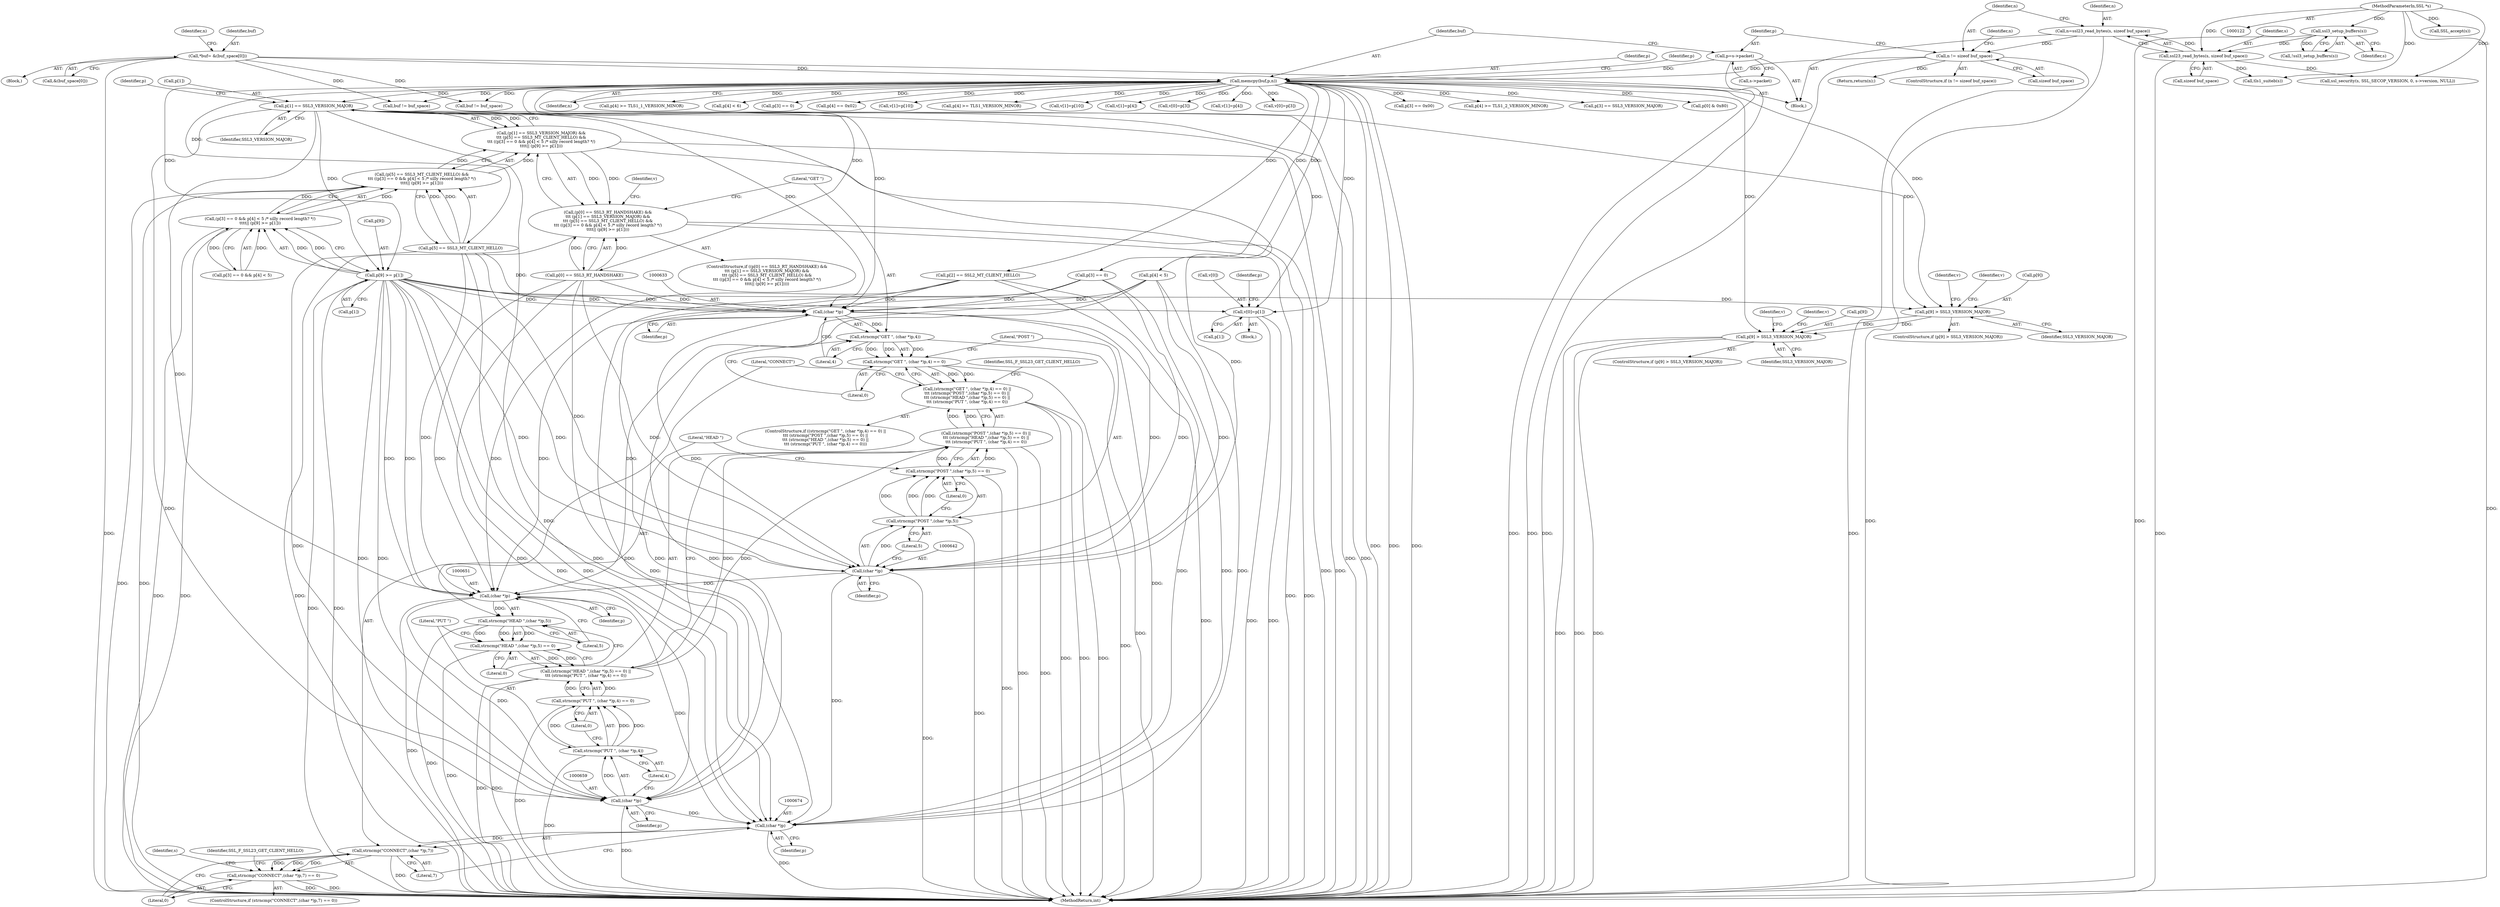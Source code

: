 digraph "0_openssl_280b1f1ad12131defcd986676a8fc9717aaa601b@array" {
"1000411" [label="(Call,p[1] == SSL3_VERSION_MAJOR)"];
"1000190" [label="(Call,memcpy(buf,p,n))"];
"1000127" [label="(Call,*buf= &(buf_space[0]))"];
"1000185" [label="(Call,p=s->packet)"];
"1000179" [label="(Call,n != sizeof buf_space)"];
"1000172" [label="(Call,n=ssl23_read_bytes(s, sizeof buf_space))"];
"1000174" [label="(Call,ssl23_read_bytes(s, sizeof buf_space))"];
"1000169" [label="(Call,ssl3_setup_buffers(s))"];
"1000123" [label="(MethodParameterIn,SSL *s)"];
"1000410" [label="(Call,(p[1] == SSL3_VERSION_MAJOR) &&\n\t\t\t (p[5] == SSL3_MT_CLIENT_HELLO) &&\n\t\t\t ((p[3] == 0 && p[4] < 5 /* silly record length? */)\n\t\t\t\t|| (p[9] >= p[1])))"];
"1000404" [label="(Call,(p[0] == SSL3_RT_HANDSHAKE) &&\n\t\t\t (p[1] == SSL3_VERSION_MAJOR) &&\n\t\t\t (p[5] == SSL3_MT_CLIENT_HELLO) &&\n\t\t\t ((p[3] == 0 && p[4] < 5 /* silly record length? */)\n\t\t\t\t|| (p[9] >= p[1])))"];
"1000434" [label="(Call,p[9] >= p[1])"];
"1000422" [label="(Call,(p[3] == 0 && p[4] < 5 /* silly record length? */)\n\t\t\t\t|| (p[9] >= p[1]))"];
"1000416" [label="(Call,(p[5] == SSL3_MT_CLIENT_HELLO) &&\n\t\t\t ((p[3] == 0 && p[4] < 5 /* silly record length? */)\n\t\t\t\t|| (p[9] >= p[1])))"];
"1000442" [label="(Call,v[0]=p[1])"];
"1000468" [label="(Call,p[9] > SSL3_VERSION_MAJOR)"];
"1000487" [label="(Call,p[9] > SSL3_VERSION_MAJOR)"];
"1000632" [label="(Call,(char *)p)"];
"1000630" [label="(Call,strncmp(\"GET \", (char *)p,4))"];
"1000629" [label="(Call,strncmp(\"GET \", (char *)p,4) == 0)"];
"1000628" [label="(Call,(strncmp(\"GET \", (char *)p,4) == 0) ||\n\t\t\t (strncmp(\"POST \",(char *)p,5) == 0) ||\n\t\t\t (strncmp(\"HEAD \",(char *)p,5) == 0) ||\n\t\t\t (strncmp(\"PUT \", (char *)p,4) == 0))"];
"1000641" [label="(Call,(char *)p)"];
"1000639" [label="(Call,strncmp(\"POST \",(char *)p,5))"];
"1000638" [label="(Call,strncmp(\"POST \",(char *)p,5) == 0)"];
"1000637" [label="(Call,(strncmp(\"POST \",(char *)p,5) == 0) ||\n\t\t\t (strncmp(\"HEAD \",(char *)p,5) == 0) ||\n\t\t\t (strncmp(\"PUT \", (char *)p,4) == 0))"];
"1000650" [label="(Call,(char *)p)"];
"1000648" [label="(Call,strncmp(\"HEAD \",(char *)p,5))"];
"1000647" [label="(Call,strncmp(\"HEAD \",(char *)p,5) == 0)"];
"1000646" [label="(Call,(strncmp(\"HEAD \",(char *)p,5) == 0) ||\n\t\t\t (strncmp(\"PUT \", (char *)p,4) == 0))"];
"1000658" [label="(Call,(char *)p)"];
"1000656" [label="(Call,strncmp(\"PUT \", (char *)p,4))"];
"1000655" [label="(Call,strncmp(\"PUT \", (char *)p,4) == 0)"];
"1000673" [label="(Call,(char *)p)"];
"1000671" [label="(Call,strncmp(\"CONNECT\",(char *)p,7))"];
"1000670" [label="(Call,strncmp(\"CONNECT\",(char *)p,7) == 0)"];
"1000680" [label="(Identifier,SSL_F_SSL23_GET_CLIENT_HELLO)"];
"1000632" [label="(Call,(char *)p)"];
"1000443" [label="(Call,v[0])"];
"1000209" [label="(Call,p[3] == 0x00)"];
"1000658" [label="(Call,(char *)p)"];
"1000486" [label="(ControlStructure,if (p[9] > SSL3_VERSION_MAJOR))"];
"1000631" [label="(Literal,\"GET \")"];
"1000123" [label="(MethodParameterIn,SSL *s)"];
"1000453" [label="(Identifier,p)"];
"1000636" [label="(Literal,0)"];
"1000487" [label="(Call,p[9] > SSL3_VERSION_MAJOR)"];
"1000665" [label="(Identifier,SSL_F_SSL23_GET_CLIENT_HELLO)"];
"1000655" [label="(Call,strncmp(\"PUT \", (char *)p,4) == 0)"];
"1000657" [label="(Literal,\"PUT \")"];
"1000742" [label="(Call,buf != buf_space)"];
"1000494" [label="(Identifier,v)"];
"1000191" [label="(Identifier,buf)"];
"1000640" [label="(Literal,\"POST \")"];
"1000656" [label="(Call,strncmp(\"PUT \", (char *)p,4))"];
"1000475" [label="(Identifier,v)"];
"1000646" [label="(Call,(strncmp(\"HEAD \",(char *)p,5) == 0) ||\n\t\t\t (strncmp(\"PUT \", (char *)p,4) == 0))"];
"1000647" [label="(Call,strncmp(\"HEAD \",(char *)p,5) == 0)"];
"1000434" [label="(Call,p[9] >= p[1])"];
"1000687" [label="(Identifier,s)"];
"1000190" [label="(Call,memcpy(buf,p,n))"];
"1000180" [label="(Identifier,n)"];
"1000275" [label="(Call,p[4] >= TLS1_2_VERSION_MINOR)"];
"1000654" [label="(Literal,0)"];
"1000435" [label="(Call,p[9])"];
"1000481" [label="(Identifier,v)"];
"1000438" [label="(Call,p[1])"];
"1000644" [label="(Literal,5)"];
"1000172" [label="(Call,n=ssl23_read_bytes(s, sizeof buf_space))"];
"1000639" [label="(Call,strncmp(\"POST \",(char *)p,5))"];
"1000673" [label="(Call,(char *)p)"];
"1000415" [label="(Identifier,SSL3_VERSION_MAJOR)"];
"1000201" [label="(Call,p[2] == SSL2_MT_CLIENT_HELLO)"];
"1000637" [label="(Call,(strncmp(\"POST \",(char *)p,5) == 0) ||\n\t\t\t (strncmp(\"HEAD \",(char *)p,5) == 0) ||\n\t\t\t (strncmp(\"PUT \", (char *)p,4) == 0))"];
"1000246" [label="(Call,p[3] == SSL3_VERSION_MAJOR)"];
"1000178" [label="(ControlStructure,if (n != sizeof buf_space))"];
"1000186" [label="(Identifier,p)"];
"1000690" [label="(Call,tls1_suiteb(s))"];
"1000196" [label="(Call,p[0] & 0x80)"];
"1000193" [label="(Identifier,n)"];
"1000300" [label="(Call,p[4] >= TLS1_1_VERSION_MINOR)"];
"1000187" [label="(Call,s->packet)"];
"1000669" [label="(ControlStructure,if (strncmp(\"CONNECT\",(char *)p,7) == 0))"];
"1000456" [label="(Call,p[4] < 6)"];
"1000645" [label="(Literal,0)"];
"1000468" [label="(Call,p[9] > SSL3_VERSION_MAJOR)"];
"1000451" [label="(Call,p[3] == 0)"];
"1000181" [label="(Call,sizeof buf_space)"];
"1000748" [label="(Call,SSL_accept(s))"];
"1000214" [label="(Call,p[4] == 0x02)"];
"1000467" [label="(ControlStructure,if (p[9] > SSL3_VERSION_MAJOR))"];
"1000170" [label="(Identifier,s)"];
"1000410" [label="(Call,(p[1] == SSL3_VERSION_MAJOR) &&\n\t\t\t (p[5] == SSL3_MT_CLIENT_HELLO) &&\n\t\t\t ((p[3] == 0 && p[4] < 5 /* silly record length? */)\n\t\t\t\t|| (p[9] >= p[1])))"];
"1000143" [label="(Identifier,n)"];
"1000424" [label="(Call,p[3] == 0)"];
"1000752" [label="(Call,buf != buf_space)"];
"1000429" [label="(Call,p[4] < 5)"];
"1000627" [label="(ControlStructure,if ((strncmp(\"GET \", (char *)p,4) == 0) ||\n\t\t\t (strncmp(\"POST \",(char *)p,5) == 0) ||\n\t\t\t (strncmp(\"HEAD \",(char *)p,5) == 0) ||\n\t\t\t (strncmp(\"PUT \", (char *)p,4) == 0)))"];
"1000675" [label="(Identifier,p)"];
"1000176" [label="(Call,sizeof buf_space)"];
"1000661" [label="(Literal,4)"];
"1000638" [label="(Call,strncmp(\"POST \",(char *)p,5) == 0)"];
"1000417" [label="(Call,p[5] == SSL3_MT_CLIENT_HELLO)"];
"1000129" [label="(Call,&(buf_space[0]))"];
"1000662" [label="(Literal,0)"];
"1000442" [label="(Call,v[0]=p[1])"];
"1000416" [label="(Call,(p[5] == SSL3_MT_CLIENT_HELLO) &&\n\t\t\t ((p[3] == 0 && p[4] < 5 /* silly record length? */)\n\t\t\t\t|| (p[9] >= p[1])))"];
"1000412" [label="(Call,p[1])"];
"1000479" [label="(Call,v[1]=p[10])"];
"1000672" [label="(Literal,\"CONNECT\")"];
"1000267" [label="(Call,p[4] >= TLS1_VERSION_MINOR)"];
"1000677" [label="(Literal,0)"];
"1000653" [label="(Literal,5)"];
"1000403" [label="(ControlStructure,if ((p[0] == SSL3_RT_HANDSHAKE) &&\n\t\t\t (p[1] == SSL3_VERSION_MAJOR) &&\n\t\t\t (p[5] == SSL3_MT_CLIENT_HELLO) &&\n\t\t\t ((p[3] == 0 && p[4] < 5 /* silly record length? */)\n\t\t\t\t|| (p[9] >= p[1]))))"];
"1000405" [label="(Call,p[0] == SSL3_RT_HANDSHAKE)"];
"1000185" [label="(Call,p=s->packet)"];
"1000422" [label="(Call,(p[3] == 0 && p[4] < 5 /* silly record length? */)\n\t\t\t\t|| (p[9] >= p[1]))"];
"1000168" [label="(Call,!ssl3_setup_buffers(s))"];
"1000652" [label="(Identifier,p)"];
"1000498" [label="(Call,v[1]=p[10])"];
"1000444" [label="(Identifier,v)"];
"1000192" [label="(Identifier,p)"];
"1000124" [label="(Block,)"];
"1000419" [label="(Identifier,p)"];
"1000628" [label="(Call,(strncmp(\"GET \", (char *)p,4) == 0) ||\n\t\t\t (strncmp(\"POST \",(char *)p,5) == 0) ||\n\t\t\t (strncmp(\"HEAD \",(char *)p,5) == 0) ||\n\t\t\t (strncmp(\"PUT \", (char *)p,4) == 0))"];
"1000500" [label="(Identifier,v)"];
"1000169" [label="(Call,ssl3_setup_buffers(s))"];
"1000648" [label="(Call,strncmp(\"HEAD \",(char *)p,5))"];
"1000649" [label="(Literal,\"HEAD \")"];
"1000198" [label="(Identifier,p)"];
"1000259" [label="(Call,v[1]=p[4])"];
"1000630" [label="(Call,strncmp(\"GET \", (char *)p,4))"];
"1000671" [label="(Call,strncmp(\"CONNECT\",(char *)p,7))"];
"1000173" [label="(Identifier,n)"];
"1000712" [label="(Call,ssl_security(s, SSL_SECOP_VERSION, 0, s->version, NULL))"];
"1000446" [label="(Call,p[1])"];
"1000472" [label="(Identifier,SSL3_VERSION_MAJOR)"];
"1000175" [label="(Identifier,s)"];
"1000635" [label="(Literal,4)"];
"1000183" [label="(Return,return(n);)"];
"1000157" [label="(Block,)"];
"1000127" [label="(Call,*buf= &(buf_space[0]))"];
"1000220" [label="(Call,v[0]=p[3])"];
"1000469" [label="(Call,p[9])"];
"1000670" [label="(Call,strncmp(\"CONNECT\",(char *)p,7) == 0)"];
"1000676" [label="(Literal,7)"];
"1000411" [label="(Call,p[1] == SSL3_VERSION_MAJOR)"];
"1000441" [label="(Block,)"];
"1000629" [label="(Call,strncmp(\"GET \", (char *)p,4) == 0)"];
"1000760" [label="(MethodReturn,int)"];
"1000404" [label="(Call,(p[0] == SSL3_RT_HANDSHAKE) &&\n\t\t\t (p[1] == SSL3_VERSION_MAJOR) &&\n\t\t\t (p[5] == SSL3_MT_CLIENT_HELLO) &&\n\t\t\t ((p[3] == 0 && p[4] < 5 /* silly record length? */)\n\t\t\t\t|| (p[9] >= p[1])))"];
"1000641" [label="(Call,(char *)p)"];
"1000423" [label="(Call,p[3] == 0 && p[4] < 5)"];
"1000491" [label="(Identifier,SSL3_VERSION_MAJOR)"];
"1000650" [label="(Call,(char *)p)"];
"1000179" [label="(Call,n != sizeof buf_space)"];
"1000174" [label="(Call,ssl23_read_bytes(s, sizeof buf_space))"];
"1000488" [label="(Call,p[9])"];
"1000643" [label="(Identifier,p)"];
"1000184" [label="(Identifier,n)"];
"1000227" [label="(Call,v[1]=p[4])"];
"1000634" [label="(Identifier,p)"];
"1000660" [label="(Identifier,p)"];
"1000128" [label="(Identifier,buf)"];
"1000252" [label="(Call,v[0]=p[3])"];
"1000411" -> "1000410"  [label="AST: "];
"1000411" -> "1000415"  [label="CFG: "];
"1000412" -> "1000411"  [label="AST: "];
"1000415" -> "1000411"  [label="AST: "];
"1000419" -> "1000411"  [label="CFG: "];
"1000410" -> "1000411"  [label="CFG: "];
"1000411" -> "1000760"  [label="DDG: "];
"1000411" -> "1000760"  [label="DDG: "];
"1000411" -> "1000410"  [label="DDG: "];
"1000411" -> "1000410"  [label="DDG: "];
"1000190" -> "1000411"  [label="DDG: "];
"1000411" -> "1000434"  [label="DDG: "];
"1000411" -> "1000442"  [label="DDG: "];
"1000411" -> "1000468"  [label="DDG: "];
"1000411" -> "1000632"  [label="DDG: "];
"1000411" -> "1000641"  [label="DDG: "];
"1000411" -> "1000650"  [label="DDG: "];
"1000411" -> "1000658"  [label="DDG: "];
"1000411" -> "1000673"  [label="DDG: "];
"1000190" -> "1000157"  [label="AST: "];
"1000190" -> "1000193"  [label="CFG: "];
"1000191" -> "1000190"  [label="AST: "];
"1000192" -> "1000190"  [label="AST: "];
"1000193" -> "1000190"  [label="AST: "];
"1000198" -> "1000190"  [label="CFG: "];
"1000190" -> "1000760"  [label="DDG: "];
"1000190" -> "1000760"  [label="DDG: "];
"1000190" -> "1000760"  [label="DDG: "];
"1000127" -> "1000190"  [label="DDG: "];
"1000185" -> "1000190"  [label="DDG: "];
"1000179" -> "1000190"  [label="DDG: "];
"1000190" -> "1000196"  [label="DDG: "];
"1000190" -> "1000201"  [label="DDG: "];
"1000190" -> "1000209"  [label="DDG: "];
"1000190" -> "1000214"  [label="DDG: "];
"1000190" -> "1000220"  [label="DDG: "];
"1000190" -> "1000227"  [label="DDG: "];
"1000190" -> "1000246"  [label="DDG: "];
"1000190" -> "1000252"  [label="DDG: "];
"1000190" -> "1000259"  [label="DDG: "];
"1000190" -> "1000267"  [label="DDG: "];
"1000190" -> "1000275"  [label="DDG: "];
"1000190" -> "1000300"  [label="DDG: "];
"1000190" -> "1000405"  [label="DDG: "];
"1000190" -> "1000417"  [label="DDG: "];
"1000190" -> "1000424"  [label="DDG: "];
"1000190" -> "1000429"  [label="DDG: "];
"1000190" -> "1000434"  [label="DDG: "];
"1000190" -> "1000442"  [label="DDG: "];
"1000190" -> "1000451"  [label="DDG: "];
"1000190" -> "1000456"  [label="DDG: "];
"1000190" -> "1000468"  [label="DDG: "];
"1000190" -> "1000479"  [label="DDG: "];
"1000190" -> "1000487"  [label="DDG: "];
"1000190" -> "1000498"  [label="DDG: "];
"1000190" -> "1000632"  [label="DDG: "];
"1000190" -> "1000742"  [label="DDG: "];
"1000190" -> "1000752"  [label="DDG: "];
"1000127" -> "1000124"  [label="AST: "];
"1000127" -> "1000129"  [label="CFG: "];
"1000128" -> "1000127"  [label="AST: "];
"1000129" -> "1000127"  [label="AST: "];
"1000143" -> "1000127"  [label="CFG: "];
"1000127" -> "1000760"  [label="DDG: "];
"1000127" -> "1000760"  [label="DDG: "];
"1000127" -> "1000742"  [label="DDG: "];
"1000127" -> "1000752"  [label="DDG: "];
"1000185" -> "1000157"  [label="AST: "];
"1000185" -> "1000187"  [label="CFG: "];
"1000186" -> "1000185"  [label="AST: "];
"1000187" -> "1000185"  [label="AST: "];
"1000191" -> "1000185"  [label="CFG: "];
"1000185" -> "1000760"  [label="DDG: "];
"1000179" -> "1000178"  [label="AST: "];
"1000179" -> "1000181"  [label="CFG: "];
"1000180" -> "1000179"  [label="AST: "];
"1000181" -> "1000179"  [label="AST: "];
"1000184" -> "1000179"  [label="CFG: "];
"1000186" -> "1000179"  [label="CFG: "];
"1000179" -> "1000760"  [label="DDG: "];
"1000179" -> "1000760"  [label="DDG: "];
"1000172" -> "1000179"  [label="DDG: "];
"1000179" -> "1000183"  [label="DDG: "];
"1000172" -> "1000157"  [label="AST: "];
"1000172" -> "1000174"  [label="CFG: "];
"1000173" -> "1000172"  [label="AST: "];
"1000174" -> "1000172"  [label="AST: "];
"1000180" -> "1000172"  [label="CFG: "];
"1000172" -> "1000760"  [label="DDG: "];
"1000174" -> "1000172"  [label="DDG: "];
"1000174" -> "1000176"  [label="CFG: "];
"1000175" -> "1000174"  [label="AST: "];
"1000176" -> "1000174"  [label="AST: "];
"1000174" -> "1000760"  [label="DDG: "];
"1000169" -> "1000174"  [label="DDG: "];
"1000123" -> "1000174"  [label="DDG: "];
"1000174" -> "1000690"  [label="DDG: "];
"1000174" -> "1000712"  [label="DDG: "];
"1000169" -> "1000168"  [label="AST: "];
"1000169" -> "1000170"  [label="CFG: "];
"1000170" -> "1000169"  [label="AST: "];
"1000168" -> "1000169"  [label="CFG: "];
"1000169" -> "1000760"  [label="DDG: "];
"1000169" -> "1000168"  [label="DDG: "];
"1000123" -> "1000169"  [label="DDG: "];
"1000123" -> "1000122"  [label="AST: "];
"1000123" -> "1000760"  [label="DDG: "];
"1000123" -> "1000690"  [label="DDG: "];
"1000123" -> "1000712"  [label="DDG: "];
"1000123" -> "1000748"  [label="DDG: "];
"1000410" -> "1000404"  [label="AST: "];
"1000410" -> "1000416"  [label="CFG: "];
"1000416" -> "1000410"  [label="AST: "];
"1000404" -> "1000410"  [label="CFG: "];
"1000410" -> "1000760"  [label="DDG: "];
"1000410" -> "1000760"  [label="DDG: "];
"1000410" -> "1000404"  [label="DDG: "];
"1000410" -> "1000404"  [label="DDG: "];
"1000416" -> "1000410"  [label="DDG: "];
"1000416" -> "1000410"  [label="DDG: "];
"1000404" -> "1000403"  [label="AST: "];
"1000404" -> "1000405"  [label="CFG: "];
"1000405" -> "1000404"  [label="AST: "];
"1000444" -> "1000404"  [label="CFG: "];
"1000631" -> "1000404"  [label="CFG: "];
"1000404" -> "1000760"  [label="DDG: "];
"1000404" -> "1000760"  [label="DDG: "];
"1000404" -> "1000760"  [label="DDG: "];
"1000405" -> "1000404"  [label="DDG: "];
"1000405" -> "1000404"  [label="DDG: "];
"1000434" -> "1000422"  [label="AST: "];
"1000434" -> "1000438"  [label="CFG: "];
"1000435" -> "1000434"  [label="AST: "];
"1000438" -> "1000434"  [label="AST: "];
"1000422" -> "1000434"  [label="CFG: "];
"1000434" -> "1000760"  [label="DDG: "];
"1000434" -> "1000760"  [label="DDG: "];
"1000434" -> "1000422"  [label="DDG: "];
"1000434" -> "1000422"  [label="DDG: "];
"1000434" -> "1000442"  [label="DDG: "];
"1000434" -> "1000468"  [label="DDG: "];
"1000434" -> "1000632"  [label="DDG: "];
"1000434" -> "1000632"  [label="DDG: "];
"1000434" -> "1000641"  [label="DDG: "];
"1000434" -> "1000641"  [label="DDG: "];
"1000434" -> "1000650"  [label="DDG: "];
"1000434" -> "1000650"  [label="DDG: "];
"1000434" -> "1000658"  [label="DDG: "];
"1000434" -> "1000658"  [label="DDG: "];
"1000434" -> "1000673"  [label="DDG: "];
"1000434" -> "1000673"  [label="DDG: "];
"1000422" -> "1000416"  [label="AST: "];
"1000422" -> "1000423"  [label="CFG: "];
"1000423" -> "1000422"  [label="AST: "];
"1000416" -> "1000422"  [label="CFG: "];
"1000422" -> "1000760"  [label="DDG: "];
"1000422" -> "1000760"  [label="DDG: "];
"1000422" -> "1000416"  [label="DDG: "];
"1000422" -> "1000416"  [label="DDG: "];
"1000423" -> "1000422"  [label="DDG: "];
"1000423" -> "1000422"  [label="DDG: "];
"1000416" -> "1000417"  [label="CFG: "];
"1000417" -> "1000416"  [label="AST: "];
"1000416" -> "1000760"  [label="DDG: "];
"1000416" -> "1000760"  [label="DDG: "];
"1000417" -> "1000416"  [label="DDG: "];
"1000417" -> "1000416"  [label="DDG: "];
"1000442" -> "1000441"  [label="AST: "];
"1000442" -> "1000446"  [label="CFG: "];
"1000443" -> "1000442"  [label="AST: "];
"1000446" -> "1000442"  [label="AST: "];
"1000453" -> "1000442"  [label="CFG: "];
"1000442" -> "1000760"  [label="DDG: "];
"1000442" -> "1000760"  [label="DDG: "];
"1000468" -> "1000467"  [label="AST: "];
"1000468" -> "1000472"  [label="CFG: "];
"1000469" -> "1000468"  [label="AST: "];
"1000472" -> "1000468"  [label="AST: "];
"1000475" -> "1000468"  [label="CFG: "];
"1000481" -> "1000468"  [label="CFG: "];
"1000468" -> "1000487"  [label="DDG: "];
"1000468" -> "1000487"  [label="DDG: "];
"1000487" -> "1000486"  [label="AST: "];
"1000487" -> "1000491"  [label="CFG: "];
"1000488" -> "1000487"  [label="AST: "];
"1000491" -> "1000487"  [label="AST: "];
"1000494" -> "1000487"  [label="CFG: "];
"1000500" -> "1000487"  [label="CFG: "];
"1000487" -> "1000760"  [label="DDG: "];
"1000487" -> "1000760"  [label="DDG: "];
"1000487" -> "1000760"  [label="DDG: "];
"1000632" -> "1000630"  [label="AST: "];
"1000632" -> "1000634"  [label="CFG: "];
"1000633" -> "1000632"  [label="AST: "];
"1000634" -> "1000632"  [label="AST: "];
"1000635" -> "1000632"  [label="CFG: "];
"1000632" -> "1000760"  [label="DDG: "];
"1000632" -> "1000630"  [label="DDG: "];
"1000424" -> "1000632"  [label="DDG: "];
"1000417" -> "1000632"  [label="DDG: "];
"1000405" -> "1000632"  [label="DDG: "];
"1000429" -> "1000632"  [label="DDG: "];
"1000201" -> "1000632"  [label="DDG: "];
"1000632" -> "1000641"  [label="DDG: "];
"1000632" -> "1000673"  [label="DDG: "];
"1000630" -> "1000629"  [label="AST: "];
"1000630" -> "1000635"  [label="CFG: "];
"1000631" -> "1000630"  [label="AST: "];
"1000635" -> "1000630"  [label="AST: "];
"1000636" -> "1000630"  [label="CFG: "];
"1000630" -> "1000760"  [label="DDG: "];
"1000630" -> "1000629"  [label="DDG: "];
"1000630" -> "1000629"  [label="DDG: "];
"1000630" -> "1000629"  [label="DDG: "];
"1000629" -> "1000628"  [label="AST: "];
"1000629" -> "1000636"  [label="CFG: "];
"1000636" -> "1000629"  [label="AST: "];
"1000640" -> "1000629"  [label="CFG: "];
"1000628" -> "1000629"  [label="CFG: "];
"1000629" -> "1000760"  [label="DDG: "];
"1000629" -> "1000628"  [label="DDG: "];
"1000629" -> "1000628"  [label="DDG: "];
"1000628" -> "1000627"  [label="AST: "];
"1000628" -> "1000637"  [label="CFG: "];
"1000637" -> "1000628"  [label="AST: "];
"1000665" -> "1000628"  [label="CFG: "];
"1000672" -> "1000628"  [label="CFG: "];
"1000628" -> "1000760"  [label="DDG: "];
"1000628" -> "1000760"  [label="DDG: "];
"1000628" -> "1000760"  [label="DDG: "];
"1000637" -> "1000628"  [label="DDG: "];
"1000637" -> "1000628"  [label="DDG: "];
"1000641" -> "1000639"  [label="AST: "];
"1000641" -> "1000643"  [label="CFG: "];
"1000642" -> "1000641"  [label="AST: "];
"1000643" -> "1000641"  [label="AST: "];
"1000644" -> "1000641"  [label="CFG: "];
"1000641" -> "1000760"  [label="DDG: "];
"1000641" -> "1000639"  [label="DDG: "];
"1000424" -> "1000641"  [label="DDG: "];
"1000417" -> "1000641"  [label="DDG: "];
"1000405" -> "1000641"  [label="DDG: "];
"1000429" -> "1000641"  [label="DDG: "];
"1000201" -> "1000641"  [label="DDG: "];
"1000641" -> "1000650"  [label="DDG: "];
"1000641" -> "1000673"  [label="DDG: "];
"1000639" -> "1000638"  [label="AST: "];
"1000639" -> "1000644"  [label="CFG: "];
"1000640" -> "1000639"  [label="AST: "];
"1000644" -> "1000639"  [label="AST: "];
"1000645" -> "1000639"  [label="CFG: "];
"1000639" -> "1000760"  [label="DDG: "];
"1000639" -> "1000638"  [label="DDG: "];
"1000639" -> "1000638"  [label="DDG: "];
"1000639" -> "1000638"  [label="DDG: "];
"1000638" -> "1000637"  [label="AST: "];
"1000638" -> "1000645"  [label="CFG: "];
"1000645" -> "1000638"  [label="AST: "];
"1000649" -> "1000638"  [label="CFG: "];
"1000637" -> "1000638"  [label="CFG: "];
"1000638" -> "1000760"  [label="DDG: "];
"1000638" -> "1000637"  [label="DDG: "];
"1000638" -> "1000637"  [label="DDG: "];
"1000637" -> "1000646"  [label="CFG: "];
"1000646" -> "1000637"  [label="AST: "];
"1000637" -> "1000760"  [label="DDG: "];
"1000637" -> "1000760"  [label="DDG: "];
"1000646" -> "1000637"  [label="DDG: "];
"1000646" -> "1000637"  [label="DDG: "];
"1000650" -> "1000648"  [label="AST: "];
"1000650" -> "1000652"  [label="CFG: "];
"1000651" -> "1000650"  [label="AST: "];
"1000652" -> "1000650"  [label="AST: "];
"1000653" -> "1000650"  [label="CFG: "];
"1000650" -> "1000760"  [label="DDG: "];
"1000650" -> "1000648"  [label="DDG: "];
"1000424" -> "1000650"  [label="DDG: "];
"1000417" -> "1000650"  [label="DDG: "];
"1000405" -> "1000650"  [label="DDG: "];
"1000429" -> "1000650"  [label="DDG: "];
"1000201" -> "1000650"  [label="DDG: "];
"1000650" -> "1000658"  [label="DDG: "];
"1000650" -> "1000673"  [label="DDG: "];
"1000648" -> "1000647"  [label="AST: "];
"1000648" -> "1000653"  [label="CFG: "];
"1000649" -> "1000648"  [label="AST: "];
"1000653" -> "1000648"  [label="AST: "];
"1000654" -> "1000648"  [label="CFG: "];
"1000648" -> "1000760"  [label="DDG: "];
"1000648" -> "1000647"  [label="DDG: "];
"1000648" -> "1000647"  [label="DDG: "];
"1000648" -> "1000647"  [label="DDG: "];
"1000647" -> "1000646"  [label="AST: "];
"1000647" -> "1000654"  [label="CFG: "];
"1000654" -> "1000647"  [label="AST: "];
"1000657" -> "1000647"  [label="CFG: "];
"1000646" -> "1000647"  [label="CFG: "];
"1000647" -> "1000760"  [label="DDG: "];
"1000647" -> "1000646"  [label="DDG: "];
"1000647" -> "1000646"  [label="DDG: "];
"1000646" -> "1000655"  [label="CFG: "];
"1000655" -> "1000646"  [label="AST: "];
"1000646" -> "1000760"  [label="DDG: "];
"1000646" -> "1000760"  [label="DDG: "];
"1000655" -> "1000646"  [label="DDG: "];
"1000655" -> "1000646"  [label="DDG: "];
"1000658" -> "1000656"  [label="AST: "];
"1000658" -> "1000660"  [label="CFG: "];
"1000659" -> "1000658"  [label="AST: "];
"1000660" -> "1000658"  [label="AST: "];
"1000661" -> "1000658"  [label="CFG: "];
"1000658" -> "1000760"  [label="DDG: "];
"1000658" -> "1000656"  [label="DDG: "];
"1000424" -> "1000658"  [label="DDG: "];
"1000417" -> "1000658"  [label="DDG: "];
"1000405" -> "1000658"  [label="DDG: "];
"1000429" -> "1000658"  [label="DDG: "];
"1000201" -> "1000658"  [label="DDG: "];
"1000658" -> "1000673"  [label="DDG: "];
"1000656" -> "1000655"  [label="AST: "];
"1000656" -> "1000661"  [label="CFG: "];
"1000657" -> "1000656"  [label="AST: "];
"1000661" -> "1000656"  [label="AST: "];
"1000662" -> "1000656"  [label="CFG: "];
"1000656" -> "1000760"  [label="DDG: "];
"1000656" -> "1000655"  [label="DDG: "];
"1000656" -> "1000655"  [label="DDG: "];
"1000656" -> "1000655"  [label="DDG: "];
"1000655" -> "1000662"  [label="CFG: "];
"1000662" -> "1000655"  [label="AST: "];
"1000655" -> "1000760"  [label="DDG: "];
"1000673" -> "1000671"  [label="AST: "];
"1000673" -> "1000675"  [label="CFG: "];
"1000674" -> "1000673"  [label="AST: "];
"1000675" -> "1000673"  [label="AST: "];
"1000676" -> "1000673"  [label="CFG: "];
"1000673" -> "1000760"  [label="DDG: "];
"1000673" -> "1000671"  [label="DDG: "];
"1000424" -> "1000673"  [label="DDG: "];
"1000417" -> "1000673"  [label="DDG: "];
"1000405" -> "1000673"  [label="DDG: "];
"1000429" -> "1000673"  [label="DDG: "];
"1000201" -> "1000673"  [label="DDG: "];
"1000671" -> "1000670"  [label="AST: "];
"1000671" -> "1000676"  [label="CFG: "];
"1000672" -> "1000671"  [label="AST: "];
"1000676" -> "1000671"  [label="AST: "];
"1000677" -> "1000671"  [label="CFG: "];
"1000671" -> "1000760"  [label="DDG: "];
"1000671" -> "1000670"  [label="DDG: "];
"1000671" -> "1000670"  [label="DDG: "];
"1000671" -> "1000670"  [label="DDG: "];
"1000670" -> "1000669"  [label="AST: "];
"1000670" -> "1000677"  [label="CFG: "];
"1000677" -> "1000670"  [label="AST: "];
"1000680" -> "1000670"  [label="CFG: "];
"1000687" -> "1000670"  [label="CFG: "];
"1000670" -> "1000760"  [label="DDG: "];
"1000670" -> "1000760"  [label="DDG: "];
}
